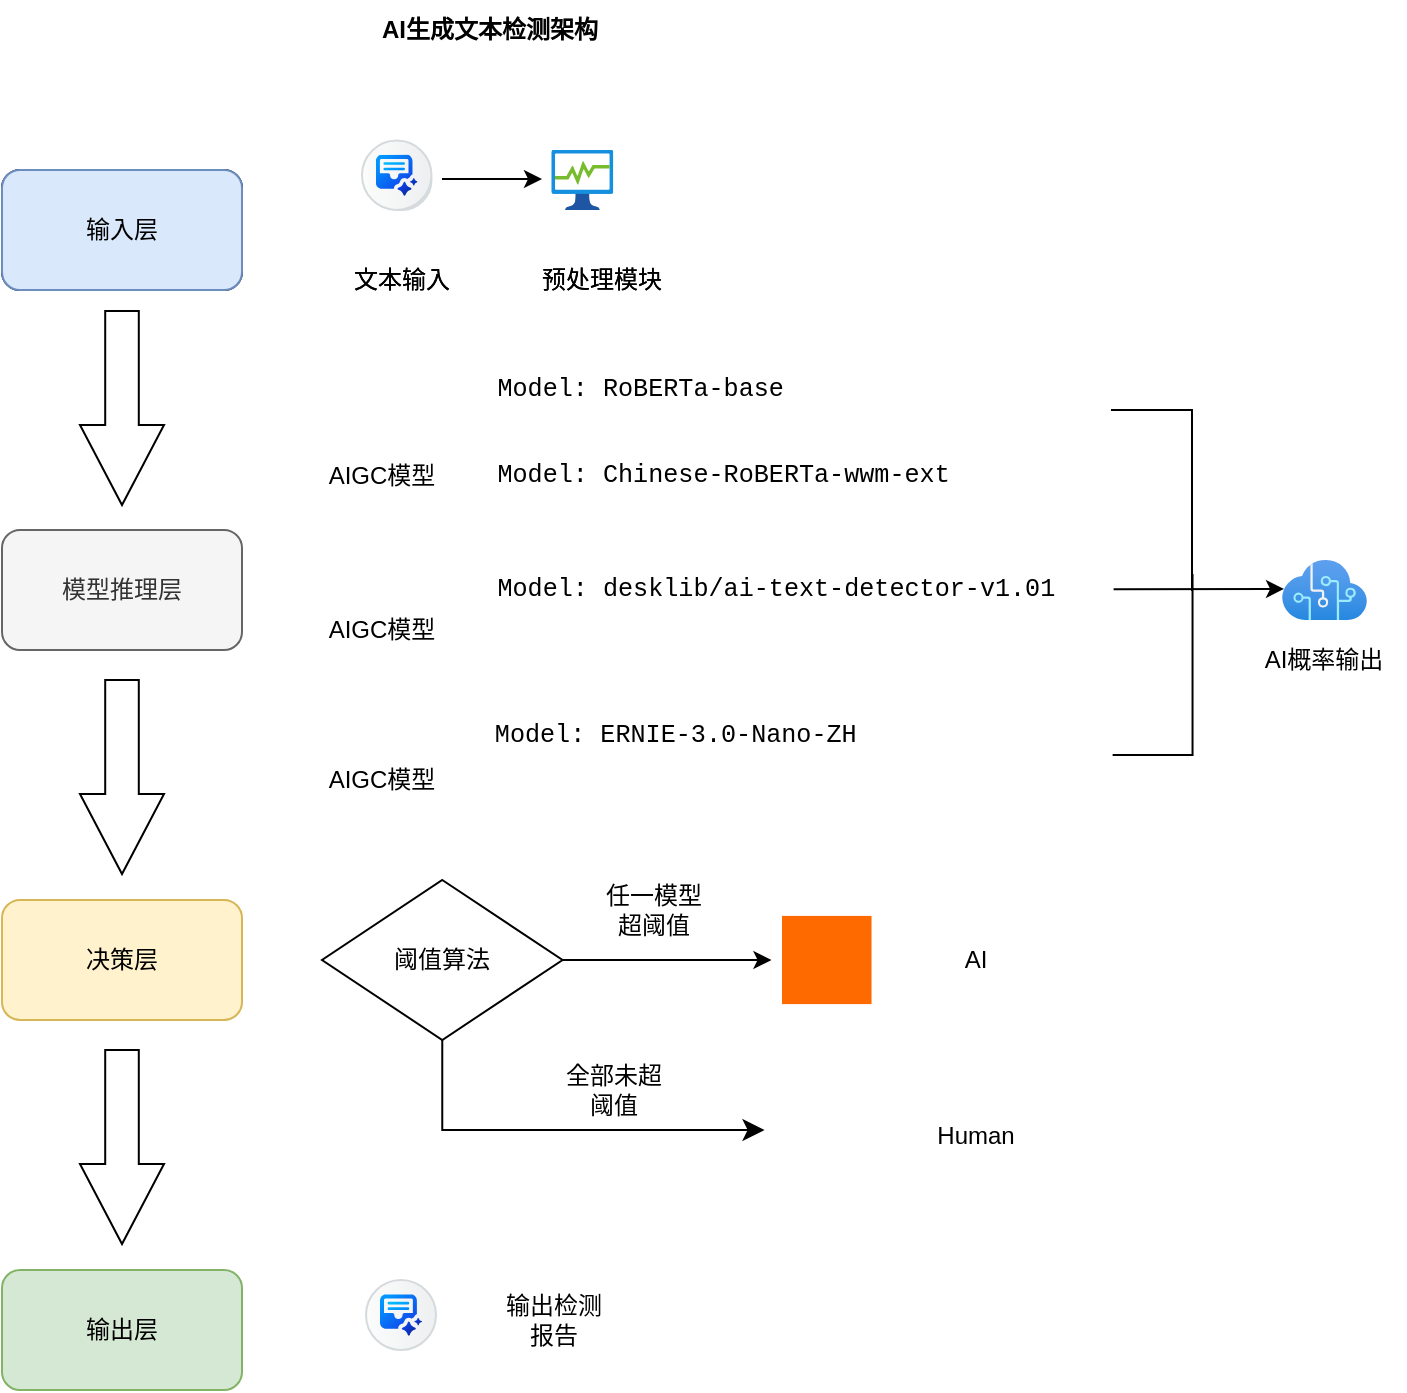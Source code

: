 <mxfile version="26.2.8">
  <diagram name="第 1 页" id="V8_qcKDwf0vtJj72LHAN">
    <mxGraphModel dx="1036" dy="1066" grid="0" gridSize="10" guides="1" tooltips="1" connect="1" arrows="1" fold="1" page="0" pageScale="1" pageWidth="827" pageHeight="1169" math="0" shadow="0">
      <root>
        <mxCell id="0" />
        <mxCell id="1" parent="0" />
        <mxCell id="d-JeLjUKKI5550INJL4p-5" value="&lt;b&gt;AI生成文本检测架构&lt;/b&gt;" style="text;html=1;align=center;verticalAlign=middle;whiteSpace=wrap;rounded=0;" vertex="1" parent="1">
          <mxGeometry x="144" y="-5" width="240" height="30" as="geometry" />
        </mxCell>
        <mxCell id="d-JeLjUKKI5550INJL4p-14" value="输入层" style="rounded=1;whiteSpace=wrap;html=1;" vertex="1" parent="1">
          <mxGeometry x="20" y="80" width="120" height="60" as="geometry" />
        </mxCell>
        <mxCell id="d-JeLjUKKI5550INJL4p-6" value="" style="shape=mxgraph.sap.icon;labelPosition=center;verticalLabelPosition=bottom;align=center;verticalAlign=top;strokeWidth=1;strokeColor=#D5DADD;fillColor=#EDEFF0;gradientColor=#FCFCFC;gradientDirection=west;aspect=fixed;SAPIcon=SAP_Document_Grounding" vertex="1" parent="1">
          <mxGeometry x="204.73" y="70" width="30" height="30" as="geometry" />
        </mxCell>
        <mxCell id="d-JeLjUKKI5550INJL4p-22" value="" style="image;aspect=fixed;html=1;points=[];align=center;fontSize=12;image=img/lib/azure2/general/Process_Explorer.svg;" vertex="1" parent="1">
          <mxGeometry x="294.73" y="70" width="30.88" height="30" as="geometry" />
        </mxCell>
        <mxCell id="d-JeLjUKKI5550INJL4p-26" value="文本输入" style="text;html=1;align=center;verticalAlign=middle;whiteSpace=wrap;rounded=0;" vertex="1" parent="1">
          <mxGeometry x="189.73" y="120" width="60" height="30" as="geometry" />
        </mxCell>
        <mxCell id="d-JeLjUKKI5550INJL4p-27" value="预处理模块" style="text;html=1;align=center;verticalAlign=middle;whiteSpace=wrap;rounded=0;" vertex="1" parent="1">
          <mxGeometry x="284.73" y="120" width="70" height="30" as="geometry" />
        </mxCell>
        <mxCell id="d-JeLjUKKI5550INJL4p-42" value="&lt;pre style=&quot;font-family: Menlo, &amp;quot;Roboto Mono&amp;quot;, &amp;quot;Courier New&amp;quot;, Courier, monospace, Inter, sans-serif; overflow: auto; padding: 9.144px 13.716px; text-wrap-mode: wrap; word-break: break-all; font-size: 12.573px; margin-top: 0px !important; margin-bottom: 0px !important;&quot;&gt;&lt;font style=&quot;color: rgb(0, 0, 0);&quot;&gt;Model: RoBERTa-base  &lt;br&gt;&lt;/font&gt;&lt;/pre&gt;" style="text;html=1;align=left;verticalAlign=middle;whiteSpace=wrap;rounded=0;" vertex="1" parent="1">
          <mxGeometry x="252" y="175" width="225.19" height="30" as="geometry" />
        </mxCell>
        <mxCell id="d-JeLjUKKI5550INJL4p-45" value="输入层" style="rounded=1;whiteSpace=wrap;html=1;fillColor=#dae8fc;strokeColor=#6c8ebf;" vertex="1" parent="1">
          <mxGeometry x="20" y="80" width="120" height="60" as="geometry" />
        </mxCell>
        <mxCell id="d-JeLjUKKI5550INJL4p-46" value="模型推理层" style="rounded=1;whiteSpace=wrap;html=1;fillColor=#f5f5f5;fontColor=#333333;strokeColor=#666666;" vertex="1" parent="1">
          <mxGeometry x="20" y="260" width="120" height="60" as="geometry" />
        </mxCell>
        <mxCell id="d-JeLjUKKI5550INJL4p-47" value="决策层" style="rounded=1;whiteSpace=wrap;html=1;fillColor=#fff2cc;strokeColor=#d6b656;" vertex="1" parent="1">
          <mxGeometry x="20" y="445" width="120" height="60" as="geometry" />
        </mxCell>
        <mxCell id="d-JeLjUKKI5550INJL4p-48" value="输出层" style="rounded=1;whiteSpace=wrap;html=1;fillColor=#d5e8d4;strokeColor=#82b366;" vertex="1" parent="1">
          <mxGeometry x="20" y="630" width="120" height="60" as="geometry" />
        </mxCell>
        <mxCell id="d-JeLjUKKI5550INJL4p-49" value="" style="shape=mxgraph.sap.icon;labelPosition=center;verticalLabelPosition=bottom;align=center;verticalAlign=top;strokeWidth=1;strokeColor=#D5DADD;fillColor=#EDEFF0;gradientColor=#FCFCFC;gradientDirection=west;aspect=fixed;SAPIcon=SAP_Document_Grounding" vertex="1" parent="1">
          <mxGeometry x="200" y="65.27" width="34.73" height="34.73" as="geometry" />
        </mxCell>
        <mxCell id="d-JeLjUKKI5550INJL4p-50" value="" style="image;aspect=fixed;html=1;points=[];align=center;fontSize=12;image=img/lib/azure2/general/Process_Explorer.svg;" vertex="1" parent="1">
          <mxGeometry x="294.73" y="70" width="30.88" height="30" as="geometry" />
        </mxCell>
        <mxCell id="d-JeLjUKKI5550INJL4p-51" value="文本输入" style="text;html=1;align=center;verticalAlign=middle;whiteSpace=wrap;rounded=0;" vertex="1" parent="1">
          <mxGeometry x="189.73" y="120" width="60" height="30" as="geometry" />
        </mxCell>
        <mxCell id="d-JeLjUKKI5550INJL4p-52" value="预处理模块" style="text;html=1;align=center;verticalAlign=middle;whiteSpace=wrap;rounded=0;" vertex="1" parent="1">
          <mxGeometry x="284.73" y="120" width="70" height="30" as="geometry" />
        </mxCell>
        <mxCell id="d-JeLjUKKI5550INJL4p-57" value="" style="image;aspect=fixed;html=1;points=[];align=center;fontSize=12;image=img/lib/azure2/ai_machine_learning/Cognitive_Services.svg;" vertex="1" parent="1">
          <mxGeometry x="660" y="275" width="42.5" height="30" as="geometry" />
        </mxCell>
        <mxCell id="d-JeLjUKKI5550INJL4p-58" value="AI概率输出" style="text;html=1;align=center;verticalAlign=middle;whiteSpace=wrap;rounded=0;" vertex="1" parent="1">
          <mxGeometry x="641.25" y="310" width="80" height="30" as="geometry" />
        </mxCell>
        <mxCell id="d-JeLjUKKI5550INJL4p-60" value="" style="shape=image;verticalLabelPosition=bottom;labelBackgroundColor=default;verticalAlign=top;aspect=fixed;imageAspect=0;image=https://huggingface.co/front/assets/huggingface_logo-noborder.svg;" vertex="1" parent="1">
          <mxGeometry x="193.81" y="187.5" width="32.39" height="30" as="geometry" />
        </mxCell>
        <mxCell id="d-JeLjUKKI5550INJL4p-63" value="" style="endArrow=classic;html=1;rounded=0;" edge="1" parent="1">
          <mxGeometry width="50" height="50" relative="1" as="geometry">
            <mxPoint x="240" y="84.5" as="sourcePoint" />
            <mxPoint x="290" y="84.5" as="targetPoint" />
          </mxGeometry>
        </mxCell>
        <mxCell id="d-JeLjUKKI5550INJL4p-66" value="&lt;pre style=&quot;font-family: Menlo, &amp;quot;Roboto Mono&amp;quot;, &amp;quot;Courier New&amp;quot;, Courier, monospace, Inter, sans-serif; overflow: auto; padding: 9.144px 13.716px; text-wrap-mode: wrap; word-break: break-all; font-size: 12.573px; margin-top: 0px !important; margin-bottom: 0px !important;&quot;&gt;&lt;font style=&quot;color: rgb(0, 0, 0);&quot;&gt;Model: Chinese-RoBERTa-wwm-ext &lt;br&gt;&lt;/font&gt;&lt;/pre&gt;" style="text;html=1;align=left;verticalAlign=middle;whiteSpace=wrap;rounded=0;" vertex="1" parent="1">
          <mxGeometry x="252" y="217.5" width="268.73" height="30" as="geometry" />
        </mxCell>
        <mxCell id="d-JeLjUKKI5550INJL4p-77" value="" style="edgeStyle=orthogonalEdgeStyle;rounded=0;orthogonalLoop=1;jettySize=auto;html=1;" edge="1" parent="1" source="d-JeLjUKKI5550INJL4p-73">
          <mxGeometry relative="1" as="geometry">
            <mxPoint x="404.73" y="475" as="targetPoint" />
          </mxGeometry>
        </mxCell>
        <mxCell id="d-JeLjUKKI5550INJL4p-73" value="阈值算法" style="rhombus;whiteSpace=wrap;html=1;" vertex="1" parent="1">
          <mxGeometry x="180" y="435" width="120.27" height="80" as="geometry" />
        </mxCell>
        <mxCell id="d-JeLjUKKI5550INJL4p-82" value="" style="edgeStyle=elbowEdgeStyle;elbow=vertical;endArrow=classic;html=1;curved=0;rounded=0;endSize=8;startSize=8;exitX=0.5;exitY=1;exitDx=0;exitDy=0;entryX=0;entryY=0.5;entryDx=0;entryDy=0;" edge="1" parent="1" source="d-JeLjUKKI5550INJL4p-73">
          <mxGeometry width="50" height="50" relative="1" as="geometry">
            <mxPoint x="330" y="545" as="sourcePoint" />
            <mxPoint x="401.27" y="560" as="targetPoint" />
            <Array as="points">
              <mxPoint x="320" y="560" />
            </Array>
          </mxGeometry>
        </mxCell>
        <mxCell id="d-JeLjUKKI5550INJL4p-83" value="任一模型超阈值" style="text;html=1;align=center;verticalAlign=middle;whiteSpace=wrap;rounded=0;" vertex="1" parent="1">
          <mxGeometry x="315.61" y="435" width="60" height="30" as="geometry" />
        </mxCell>
        <mxCell id="d-JeLjUKKI5550INJL4p-84" value="全部未超阈值" style="text;html=1;align=center;verticalAlign=middle;whiteSpace=wrap;rounded=0;" vertex="1" parent="1">
          <mxGeometry x="296.2" y="525" width="60" height="30" as="geometry" />
        </mxCell>
        <mxCell id="d-JeLjUKKI5550INJL4p-87" value="AIGC模型" style="text;html=1;align=center;verticalAlign=middle;whiteSpace=wrap;rounded=0;" vertex="1" parent="1">
          <mxGeometry x="180" y="217.5" width="60" height="30" as="geometry" />
        </mxCell>
        <mxCell id="d-JeLjUKKI5550INJL4p-89" value="&lt;pre style=&quot;font-family: Menlo, &amp;quot;Roboto Mono&amp;quot;, &amp;quot;Courier New&amp;quot;, Courier, monospace, Inter, sans-serif; overflow: auto; padding: 9.144px 13.716px; text-wrap-mode: wrap; word-break: break-all; font-size: 12.573px; margin-top: 0px !important; margin-bottom: 0px !important;&quot;&gt;&lt;font style=&quot;color: rgb(0, 0, 0);&quot;&gt;Model: desklib/ai-text-detector-v1.01  &lt;br&gt;&lt;/font&gt;&lt;/pre&gt;" style="text;html=1;align=left;verticalAlign=middle;whiteSpace=wrap;rounded=0;" vertex="1" parent="1">
          <mxGeometry x="252.0" y="275" width="323.8" height="30" as="geometry" />
        </mxCell>
        <mxCell id="d-JeLjUKKI5550INJL4p-90" value="" style="shape=image;verticalLabelPosition=bottom;labelBackgroundColor=default;verticalAlign=top;aspect=fixed;imageAspect=0;image=https://huggingface.co/front/assets/huggingface_logo-noborder.svg;" vertex="1" parent="1">
          <mxGeometry x="193.81" y="265" width="32.39" height="30" as="geometry" />
        </mxCell>
        <mxCell id="d-JeLjUKKI5550INJL4p-94" value="AIGC模型" style="text;html=1;align=center;verticalAlign=middle;whiteSpace=wrap;rounded=0;" vertex="1" parent="1">
          <mxGeometry x="180" y="295" width="60" height="30" as="geometry" />
        </mxCell>
        <mxCell id="d-JeLjUKKI5550INJL4p-96" value="" style="shape=image;verticalLabelPosition=bottom;labelBackgroundColor=default;verticalAlign=top;aspect=fixed;imageAspect=0;image=https://huggingface.co/front/assets/huggingface_logo-noborder.svg;" vertex="1" parent="1">
          <mxGeometry x="193.81" y="340" width="32.39" height="30" as="geometry" />
        </mxCell>
        <mxCell id="d-JeLjUKKI5550INJL4p-99" value="&lt;pre style=&quot;font-family: Menlo, &amp;quot;Roboto Mono&amp;quot;, &amp;quot;Courier New&amp;quot;, Courier, monospace, Inter, sans-serif; overflow: auto; padding: 9.144px 13.716px; text-wrap-mode: wrap; word-break: break-all; font-size: 12.573px; margin-top: 0px !important; margin-bottom: 0px !important;&quot;&gt;&lt;pre style=&quot;font-family: Menlo, &amp;quot;Roboto Mono&amp;quot;, &amp;quot;Courier New&amp;quot;, Courier, monospace, Inter, sans-serif; overflow: auto; padding: 9.144px 13.716px; text-wrap-mode: wrap; word-break: break-all; margin-top: 0px !important; margin-bottom: 0px !important;&quot;&gt;&lt;font style=&quot;color: rgb(0, 0, 0);&quot;&gt;Model: ERNIE-3.0-Nano-ZH&lt;/font&gt;&lt;/pre&gt;&lt;/pre&gt;" style="text;html=1;align=left;verticalAlign=middle;whiteSpace=wrap;rounded=0;" vertex="1" parent="1">
          <mxGeometry x="236.74" y="347.5" width="308.53" height="30" as="geometry" />
        </mxCell>
        <mxCell id="d-JeLjUKKI5550INJL4p-100" value="AIGC模型" style="text;html=1;align=center;verticalAlign=middle;whiteSpace=wrap;rounded=0;" vertex="1" parent="1">
          <mxGeometry x="180" y="370" width="60" height="30" as="geometry" />
        </mxCell>
        <mxCell id="d-JeLjUKKI5550INJL4p-101" value="" style="endArrow=classic;html=1;rounded=0;entryX=0.024;entryY=0.483;entryDx=0;entryDy=0;entryPerimeter=0;" edge="1" parent="1" source="d-JeLjUKKI5550INJL4p-89" target="d-JeLjUKKI5550INJL4p-57">
          <mxGeometry width="50" height="50" relative="1" as="geometry">
            <mxPoint x="480" y="360" as="sourcePoint" />
            <mxPoint x="530" y="310" as="targetPoint" />
          </mxGeometry>
        </mxCell>
        <mxCell id="d-JeLjUKKI5550INJL4p-103" value="" style="shape=partialRectangle;whiteSpace=wrap;html=1;bottom=0;right=0;fillColor=none;rotation=90;" vertex="1" parent="1">
          <mxGeometry x="550" y="225" width="90" height="40" as="geometry" />
        </mxCell>
        <mxCell id="d-JeLjUKKI5550INJL4p-104" value="" style="shape=partialRectangle;whiteSpace=wrap;html=1;bottom=0;right=0;fillColor=none;rotation=-180;" vertex="1" parent="1">
          <mxGeometry x="575.81" y="282.5" width="39.46" height="90" as="geometry" />
        </mxCell>
        <mxCell id="d-JeLjUKKI5550INJL4p-106" value="" style="points=[];aspect=fixed;html=1;align=center;shadow=0;dashed=0;fillColor=#FF6A00;strokeColor=none;shape=mxgraph.alibaba_cloud.multimediaai;" vertex="1" parent="1">
          <mxGeometry x="410" y="452.95" width="44.77" height="44.1" as="geometry" />
        </mxCell>
        <mxCell id="d-JeLjUKKI5550INJL4p-107" value="" style="shape=image;html=1;verticalAlign=top;verticalLabelPosition=bottom;labelBackgroundColor=#ffffff;imageAspect=0;aspect=fixed;image=https://cdn0.iconfinder.com/data/icons/bold-purple-free-samples/32/User_Avatar_Human_Profile_Face_Circle-128.png" vertex="1" parent="1">
          <mxGeometry x="409.77" y="532.5" width="45" height="45" as="geometry" />
        </mxCell>
        <mxCell id="d-JeLjUKKI5550INJL4p-108" value="AI" style="text;html=1;align=center;verticalAlign=middle;whiteSpace=wrap;rounded=0;" vertex="1" parent="1">
          <mxGeometry x="477.19" y="460" width="60" height="30" as="geometry" />
        </mxCell>
        <mxCell id="d-JeLjUKKI5550INJL4p-110" value="Human" style="text;html=1;align=center;verticalAlign=middle;whiteSpace=wrap;rounded=0;" vertex="1" parent="1">
          <mxGeometry x="477.19" y="547.5" width="60" height="30" as="geometry" />
        </mxCell>
        <mxCell id="d-JeLjUKKI5550INJL4p-111" value="" style="shape=mxgraph.sap.icon;labelPosition=center;verticalLabelPosition=bottom;align=center;verticalAlign=top;strokeWidth=1;strokeColor=#D5DADD;fillColor=#EDEFF0;gradientColor=#FCFCFC;gradientDirection=west;aspect=fixed;SAPIcon=SAP_Document_Grounding" vertex="1" parent="1">
          <mxGeometry x="202" y="635" width="35" height="35" as="geometry" />
        </mxCell>
        <mxCell id="d-JeLjUKKI5550INJL4p-112" value="输出检测报告" style="text;html=1;align=center;verticalAlign=middle;whiteSpace=wrap;rounded=0;" vertex="1" parent="1">
          <mxGeometry x="265.61" y="640" width="60" height="30" as="geometry" />
        </mxCell>
        <mxCell id="d-JeLjUKKI5550INJL4p-113" value="" style="html=1;shadow=0;dashed=0;align=center;verticalAlign=middle;shape=mxgraph.arrows2.arrow;dy=0.6;dx=40;direction=south;notch=0;" vertex="1" parent="1">
          <mxGeometry x="59" y="150.5" width="42" height="97" as="geometry" />
        </mxCell>
        <mxCell id="d-JeLjUKKI5550INJL4p-114" value="" style="html=1;shadow=0;dashed=0;align=center;verticalAlign=middle;shape=mxgraph.arrows2.arrow;dy=0.6;dx=40;direction=south;notch=0;" vertex="1" parent="1">
          <mxGeometry x="59" y="335" width="42" height="97" as="geometry" />
        </mxCell>
        <mxCell id="d-JeLjUKKI5550INJL4p-115" value="" style="html=1;shadow=0;dashed=0;align=center;verticalAlign=middle;shape=mxgraph.arrows2.arrow;dy=0.6;dx=40;direction=south;notch=0;" vertex="1" parent="1">
          <mxGeometry x="59" y="520" width="42" height="97" as="geometry" />
        </mxCell>
      </root>
    </mxGraphModel>
  </diagram>
</mxfile>
